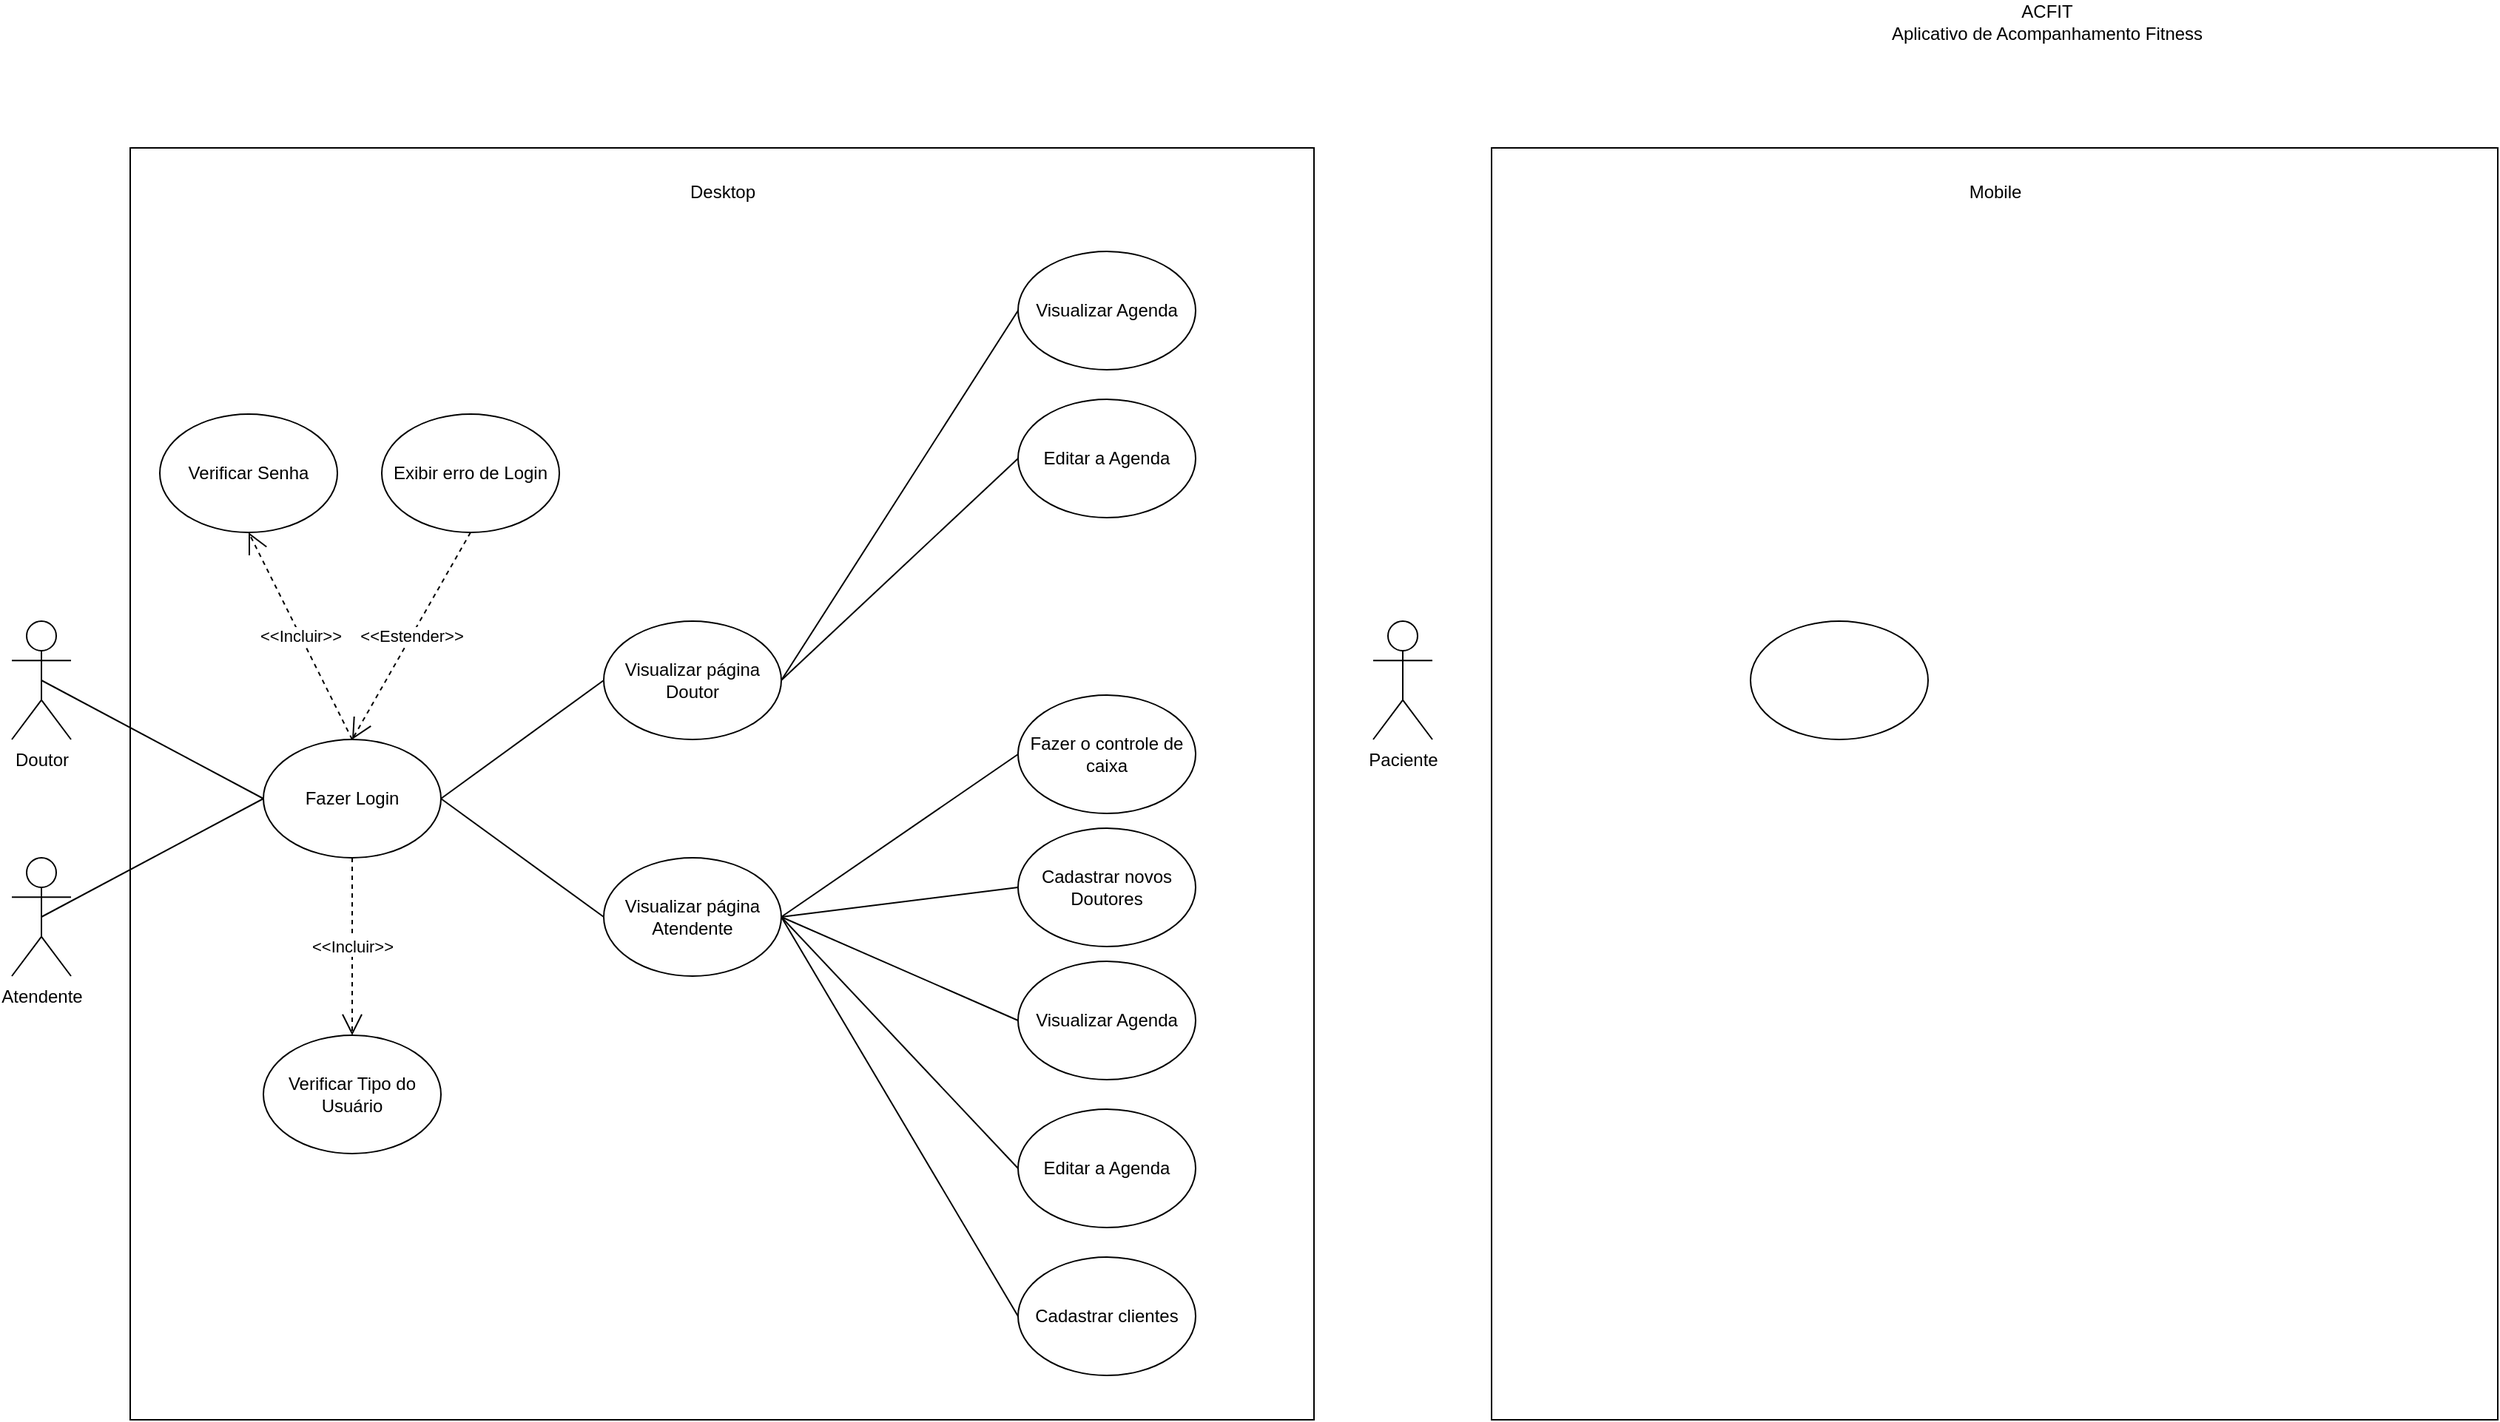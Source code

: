 <mxfile version="15.5.2" type="github">
  <diagram name="Page-1" id="0783ab3e-0a74-02c8-0abd-f7b4e66b4bec">
    <mxGraphModel dx="1038" dy="1647" grid="1" gridSize="10" guides="1" tooltips="1" connect="1" arrows="1" fold="1" page="1" pageScale="1" pageWidth="850" pageHeight="1100" background="none" math="0" shadow="0">
      <root>
        <mxCell id="0" />
        <mxCell id="1" parent="0" />
        <mxCell id="_-Kw2KSfdPKbc4KW5EaQ-1" value="" style="html=1;" parent="1" vertex="1">
          <mxGeometry x="120" y="40" width="800" height="860" as="geometry" />
        </mxCell>
        <mxCell id="_-Kw2KSfdPKbc4KW5EaQ-2" value="ACFIT&lt;br&gt;Aplicativo de Acompanhamento Fitness" style="text;html=1;resizable=0;autosize=1;align=center;verticalAlign=middle;points=[];fillColor=none;strokeColor=none;rounded=0;" parent="1" vertex="1">
          <mxGeometry x="1300" y="-60" width="230" height="30" as="geometry" />
        </mxCell>
        <mxCell id="_-Kw2KSfdPKbc4KW5EaQ-3" value="Doutor" style="shape=umlActor;verticalLabelPosition=bottom;verticalAlign=top;html=1;outlineConnect=0;" parent="1" vertex="1">
          <mxGeometry x="40" y="360" width="40" height="80" as="geometry" />
        </mxCell>
        <mxCell id="_-Kw2KSfdPKbc4KW5EaQ-7" value="Fazer Login" style="ellipse;whiteSpace=wrap;html=1;" parent="1" vertex="1">
          <mxGeometry x="210" y="440" width="120" height="80" as="geometry" />
        </mxCell>
        <mxCell id="_-Kw2KSfdPKbc4KW5EaQ-9" value="Visualizar Agenda&lt;span style=&quot;color: rgba(0 , 0 , 0 , 0) ; font-family: monospace ; font-size: 0px&quot;&gt;%3CmxGraphModel%3E%3Croot%3E%3CmxCell%20id%3D%220%22%2F%3E%3CmxCell%20id%3D%221%22%20parent%3D%220%22%2F%3E%3CmxCell%20id%3D%222%22%20value%3D%22Login%22%20style%3D%22text%3Bhtml%3D1%3Bresizable%3D0%3Bautosize%3D1%3Balign%3Dcenter%3BverticalAlign%3Dmiddle%3Bpoints%3D%5B%5D%3BfillColor%3Dnone%3BstrokeColor%3Dnone%3Brounded%3D0%3B%22%20vertex%3D%221%22%20parent%3D%221%22%3E%3CmxGeometry%20x%3D%22245%22%20y%3D%22270%22%20width%3D%2250%22%20height%3D%2220%22%20as%3D%22geometry%22%2F%3E%3C%2FmxCell%3E%3C%2Froot%3E%3C%2FmxGraphModel%3E&lt;/span&gt;" style="ellipse;whiteSpace=wrap;html=1;" parent="1" vertex="1">
          <mxGeometry x="720" y="590" width="120" height="80" as="geometry" />
        </mxCell>
        <mxCell id="_-Kw2KSfdPKbc4KW5EaQ-11" value="&lt;span style=&quot;font-weight: normal&quot;&gt;Cadastrar clientes&lt;span style=&quot;color: rgba(0 , 0 , 0 , 0) ; font-family: monospace ; font-size: 0px&quot;&gt;mxGraphModelas%3E%3Croot%3E%3CmxCell%20id%3D%220%22%2F%3E%3CmxCell%20id%3D%221%22%20parent%3D%220%22%2F%3E%3CmxCell%20id%3D%222%22%20value%3D%22Login%22%20style%3D%22text%3Bhtml%3D1%3Bresizable%3D0%3Bautosize%3D1%3Balign%3Dcenter%3BverticalAlign%3Dmiddle%3Bpoints%3D%5B%5D%3BfillColor%3Dnone%3BstrokeColor%3Dnone%3Brounded%3D0%3B%22%20vertex%3D%221%22%20parent%3D%221%22%3E%3CmxGeometry%20x%3D%22245%22%20y%3D%22270%22%20width%3D%2250%22%20height%3D%2220%22%20as%3D%22geometry%22%2F%3E%3C%2FmxCell%3E%3C%2Froot%3E%3C%2FmxGraphModel%3E&lt;/span&gt;&lt;/span&gt;" style="ellipse;whiteSpace=wrap;html=1;fontStyle=1" parent="1" vertex="1">
          <mxGeometry x="720" y="790" width="120" height="80" as="geometry" />
        </mxCell>
        <mxCell id="_-Kw2KSfdPKbc4KW5EaQ-12" value="&lt;span style=&quot;font-weight: 400&quot;&gt;Editar a Agenda&lt;/span&gt;" style="ellipse;whiteSpace=wrap;html=1;fontStyle=1" parent="1" vertex="1">
          <mxGeometry x="720" y="690" width="120" height="80" as="geometry" />
        </mxCell>
        <mxCell id="_-Kw2KSfdPKbc4KW5EaQ-13" value="&lt;span style=&quot;font-weight: 400&quot;&gt;Fazer o controle de caixa&lt;/span&gt;" style="ellipse;whiteSpace=wrap;html=1;fontStyle=1" parent="1" vertex="1">
          <mxGeometry x="720" y="410" width="120" height="80" as="geometry" />
        </mxCell>
        <mxCell id="_-Kw2KSfdPKbc4KW5EaQ-14" value="Verificar Senha" style="ellipse;whiteSpace=wrap;html=1;" parent="1" vertex="1">
          <mxGeometry x="140" y="220" width="120" height="80" as="geometry" />
        </mxCell>
        <mxCell id="_-Kw2KSfdPKbc4KW5EaQ-15" value="Exibir erro de Login" style="ellipse;whiteSpace=wrap;html=1;" parent="1" vertex="1">
          <mxGeometry x="290" y="220" width="120" height="80" as="geometry" />
        </mxCell>
        <mxCell id="_-Kw2KSfdPKbc4KW5EaQ-16" value="Cadastrar novos Doutores" style="ellipse;whiteSpace=wrap;html=1;" parent="1" vertex="1">
          <mxGeometry x="720" y="500" width="120" height="80" as="geometry" />
        </mxCell>
        <mxCell id="_-Kw2KSfdPKbc4KW5EaQ-24" value="" style="endArrow=none;html=1;rounded=0;entryX=0;entryY=0.5;entryDx=0;entryDy=0;exitX=0.5;exitY=0.5;exitDx=0;exitDy=0;exitPerimeter=0;" parent="1" source="_-Kw2KSfdPKbc4KW5EaQ-3" target="_-Kw2KSfdPKbc4KW5EaQ-7" edge="1">
          <mxGeometry width="50" height="50" relative="1" as="geometry">
            <mxPoint x="580" y="520" as="sourcePoint" />
            <mxPoint x="630" y="470" as="targetPoint" />
          </mxGeometry>
        </mxCell>
        <mxCell id="_-Kw2KSfdPKbc4KW5EaQ-30" value="&amp;lt;&amp;lt;Incluir&amp;gt;&amp;gt;" style="endArrow=open;endSize=12;dashed=1;html=1;rounded=0;entryX=0.5;entryY=1;entryDx=0;entryDy=0;exitX=0.5;exitY=0;exitDx=0;exitDy=0;" parent="1" source="_-Kw2KSfdPKbc4KW5EaQ-7" target="_-Kw2KSfdPKbc4KW5EaQ-14" edge="1">
          <mxGeometry width="160" relative="1" as="geometry">
            <mxPoint x="520" y="530" as="sourcePoint" />
            <mxPoint x="680" y="530" as="targetPoint" />
          </mxGeometry>
        </mxCell>
        <mxCell id="_-Kw2KSfdPKbc4KW5EaQ-31" value="&amp;lt;&amp;lt;Estender&amp;gt;&amp;gt;" style="endArrow=open;endSize=12;dashed=1;html=1;rounded=0;entryX=0.5;entryY=0;entryDx=0;entryDy=0;exitX=0.5;exitY=1;exitDx=0;exitDy=0;" parent="1" source="_-Kw2KSfdPKbc4KW5EaQ-15" target="_-Kw2KSfdPKbc4KW5EaQ-7" edge="1">
          <mxGeometry width="160" relative="1" as="geometry">
            <mxPoint x="520" y="530" as="sourcePoint" />
            <mxPoint x="680" y="530" as="targetPoint" />
          </mxGeometry>
        </mxCell>
        <mxCell id="_-Kw2KSfdPKbc4KW5EaQ-42" value="" style="endArrow=none;html=1;rounded=0;exitX=1;exitY=0.5;exitDx=0;exitDy=0;entryX=0;entryY=0.5;entryDx=0;entryDy=0;" parent="1" source="_-Kw2KSfdPKbc4KW5EaQ-7" target="_-Kw2KSfdPKbc4KW5EaQ-43" edge="1">
          <mxGeometry width="50" height="50" relative="1" as="geometry">
            <mxPoint x="340" y="399" as="sourcePoint" />
            <mxPoint x="500" y="399" as="targetPoint" />
          </mxGeometry>
        </mxCell>
        <mxCell id="_-Kw2KSfdPKbc4KW5EaQ-43" value="Visualizar página Doutor" style="ellipse;whiteSpace=wrap;html=1;" parent="1" vertex="1">
          <mxGeometry x="440" y="360" width="120" height="80" as="geometry" />
        </mxCell>
        <mxCell id="_-Kw2KSfdPKbc4KW5EaQ-44" value="Visualizar página Atendente" style="ellipse;whiteSpace=wrap;html=1;" parent="1" vertex="1">
          <mxGeometry x="440" y="520" width="120" height="80" as="geometry" />
        </mxCell>
        <mxCell id="_-Kw2KSfdPKbc4KW5EaQ-45" value="" style="endArrow=none;html=1;rounded=0;exitX=1;exitY=0.5;exitDx=0;exitDy=0;entryX=0;entryY=0.5;entryDx=0;entryDy=0;" parent="1" source="_-Kw2KSfdPKbc4KW5EaQ-7" target="_-Kw2KSfdPKbc4KW5EaQ-44" edge="1">
          <mxGeometry width="50" height="50" relative="1" as="geometry">
            <mxPoint x="340" y="410" as="sourcePoint" />
            <mxPoint x="460" y="360" as="targetPoint" />
          </mxGeometry>
        </mxCell>
        <mxCell id="_-Kw2KSfdPKbc4KW5EaQ-48" value="" style="endArrow=none;html=1;rounded=0;exitX=1;exitY=0.5;exitDx=0;exitDy=0;entryX=0;entryY=0.5;entryDx=0;entryDy=0;" parent="1" source="_-Kw2KSfdPKbc4KW5EaQ-44" target="_-Kw2KSfdPKbc4KW5EaQ-13" edge="1">
          <mxGeometry width="50" height="50" relative="1" as="geometry">
            <mxPoint x="340" y="410" as="sourcePoint" />
            <mxPoint x="460" y="460" as="targetPoint" />
          </mxGeometry>
        </mxCell>
        <mxCell id="_-Kw2KSfdPKbc4KW5EaQ-49" value="" style="endArrow=none;html=1;rounded=0;exitX=1;exitY=0.5;exitDx=0;exitDy=0;entryX=0;entryY=0.5;entryDx=0;entryDy=0;" parent="1" source="_-Kw2KSfdPKbc4KW5EaQ-44" target="_-Kw2KSfdPKbc4KW5EaQ-16" edge="1">
          <mxGeometry width="50" height="50" relative="1" as="geometry">
            <mxPoint x="580" y="460" as="sourcePoint" />
            <mxPoint x="630.0" y="460" as="targetPoint" />
          </mxGeometry>
        </mxCell>
        <mxCell id="_-Kw2KSfdPKbc4KW5EaQ-50" value="Visualizar Agenda&lt;span style=&quot;color: rgba(0 , 0 , 0 , 0) ; font-family: monospace ; font-size: 0px&quot;&gt;%3CmxGraphModel%3E%3Croot%3E%3CmxCell%20id%3D%220%22%2F%3E%3CmxCell%20id%3D%221%22%20parent%3D%220%22%2F%3E%3CmxCell%20id%3D%222%22%20value%3D%22Login%22%20style%3D%22text%3Bhtml%3D1%3Bresizable%3D0%3Bautosize%3D1%3Balign%3Dcenter%3BverticalAlign%3Dmiddle%3Bpoints%3D%5B%5D%3BfillColor%3Dnone%3BstrokeColor%3Dnone%3Brounded%3D0%3B%22%20vertex%3D%221%22%20parent%3D%221%22%3E%3CmxGeometry%20x%3D%22245%22%20y%3D%22270%22%20width%3D%2250%22%20height%3D%2220%22%20as%3D%22geometry%22%2F%3E%3C%2FmxCell%3E%3C%2Froot%3E%3C%2FmxGraphModel%3E&lt;/span&gt;" style="ellipse;whiteSpace=wrap;html=1;" parent="1" vertex="1">
          <mxGeometry x="720" y="110" width="120" height="80" as="geometry" />
        </mxCell>
        <mxCell id="_-Kw2KSfdPKbc4KW5EaQ-52" value="&lt;span style=&quot;font-weight: 400&quot;&gt;Editar a Agenda&lt;/span&gt;" style="ellipse;whiteSpace=wrap;html=1;fontStyle=1" parent="1" vertex="1">
          <mxGeometry x="720" y="210" width="120" height="80" as="geometry" />
        </mxCell>
        <mxCell id="_-Kw2KSfdPKbc4KW5EaQ-53" value="" style="endArrow=none;html=1;rounded=0;exitX=1;exitY=0.5;exitDx=0;exitDy=0;entryX=0;entryY=0.5;entryDx=0;entryDy=0;" parent="1" source="_-Kw2KSfdPKbc4KW5EaQ-44" target="_-Kw2KSfdPKbc4KW5EaQ-9" edge="1">
          <mxGeometry width="50" height="50" relative="1" as="geometry">
            <mxPoint x="580" y="460" as="sourcePoint" />
            <mxPoint x="630.0" y="550" as="targetPoint" />
          </mxGeometry>
        </mxCell>
        <mxCell id="_-Kw2KSfdPKbc4KW5EaQ-54" value="" style="endArrow=none;html=1;rounded=0;exitX=1;exitY=0.5;exitDx=0;exitDy=0;entryX=0;entryY=0.5;entryDx=0;entryDy=0;" parent="1" source="_-Kw2KSfdPKbc4KW5EaQ-44" target="_-Kw2KSfdPKbc4KW5EaQ-12" edge="1">
          <mxGeometry width="50" height="50" relative="1" as="geometry">
            <mxPoint x="580" y="460" as="sourcePoint" />
            <mxPoint x="630.0" y="640" as="targetPoint" />
          </mxGeometry>
        </mxCell>
        <mxCell id="_-Kw2KSfdPKbc4KW5EaQ-55" value="" style="endArrow=none;html=1;rounded=0;exitX=1;exitY=0.5;exitDx=0;exitDy=0;entryX=0;entryY=0.5;entryDx=0;entryDy=0;" parent="1" source="_-Kw2KSfdPKbc4KW5EaQ-44" target="_-Kw2KSfdPKbc4KW5EaQ-11" edge="1">
          <mxGeometry width="50" height="50" relative="1" as="geometry">
            <mxPoint x="580" y="460" as="sourcePoint" />
            <mxPoint x="630.0" y="740.0" as="targetPoint" />
          </mxGeometry>
        </mxCell>
        <mxCell id="_-Kw2KSfdPKbc4KW5EaQ-57" value="" style="endArrow=none;html=1;rounded=0;exitX=1;exitY=0.5;exitDx=0;exitDy=0;entryX=0;entryY=0.5;entryDx=0;entryDy=0;" parent="1" source="_-Kw2KSfdPKbc4KW5EaQ-43" target="_-Kw2KSfdPKbc4KW5EaQ-52" edge="1">
          <mxGeometry width="50" height="50" relative="1" as="geometry">
            <mxPoint x="580" y="360" as="sourcePoint" />
            <mxPoint x="630.0" y="360" as="targetPoint" />
          </mxGeometry>
        </mxCell>
        <mxCell id="_-Kw2KSfdPKbc4KW5EaQ-58" value="" style="endArrow=none;html=1;rounded=0;entryX=0;entryY=0.5;entryDx=0;entryDy=0;exitX=1;exitY=0.5;exitDx=0;exitDy=0;" parent="1" source="_-Kw2KSfdPKbc4KW5EaQ-43" target="_-Kw2KSfdPKbc4KW5EaQ-50" edge="1">
          <mxGeometry width="50" height="50" relative="1" as="geometry">
            <mxPoint x="570" y="350" as="sourcePoint" />
            <mxPoint x="630.0" y="260" as="targetPoint" />
          </mxGeometry>
        </mxCell>
        <mxCell id="_-Kw2KSfdPKbc4KW5EaQ-65" value="Atendente" style="shape=umlActor;verticalLabelPosition=bottom;verticalAlign=top;html=1;outlineConnect=0;" parent="1" vertex="1">
          <mxGeometry x="40" y="520" width="40" height="80" as="geometry" />
        </mxCell>
        <mxCell id="_-Kw2KSfdPKbc4KW5EaQ-67" value="" style="endArrow=none;html=1;rounded=0;entryX=0;entryY=0.5;entryDx=0;entryDy=0;exitX=0.5;exitY=0.5;exitDx=0;exitDy=0;exitPerimeter=0;" parent="1" source="_-Kw2KSfdPKbc4KW5EaQ-65" target="_-Kw2KSfdPKbc4KW5EaQ-7" edge="1">
          <mxGeometry width="50" height="50" relative="1" as="geometry">
            <mxPoint x="70" y="560" as="sourcePoint" />
            <mxPoint x="220.0" y="550" as="targetPoint" />
          </mxGeometry>
        </mxCell>
        <mxCell id="_-Kw2KSfdPKbc4KW5EaQ-73" value="Verificar Tipo do Usuário" style="ellipse;whiteSpace=wrap;html=1;" parent="1" vertex="1">
          <mxGeometry x="210" y="640" width="120" height="80" as="geometry" />
        </mxCell>
        <mxCell id="_-Kw2KSfdPKbc4KW5EaQ-74" value="&amp;lt;&amp;lt;Incluir&amp;gt;&amp;gt;" style="endArrow=open;endSize=12;dashed=1;html=1;rounded=0;entryX=0.5;entryY=0;entryDx=0;entryDy=0;exitX=0.5;exitY=1;exitDx=0;exitDy=0;" parent="1" source="_-Kw2KSfdPKbc4KW5EaQ-7" target="_-Kw2KSfdPKbc4KW5EaQ-73" edge="1">
          <mxGeometry width="160" relative="1" as="geometry">
            <mxPoint x="280" y="450" as="sourcePoint" />
            <mxPoint x="210" y="310" as="targetPoint" />
          </mxGeometry>
        </mxCell>
        <mxCell id="mXlY7KT_1s7woqYxaAOp-3" value="Desktop" style="text;html=1;resizable=0;autosize=1;align=center;verticalAlign=middle;points=[];fillColor=none;strokeColor=none;rounded=0;" vertex="1" parent="1">
          <mxGeometry x="490" y="60" width="60" height="20" as="geometry" />
        </mxCell>
        <mxCell id="mXlY7KT_1s7woqYxaAOp-4" value="" style="verticalLabelPosition=bottom;verticalAlign=top;html=1;shape=mxgraph.basic.rect;fillColor2=none;strokeWidth=1;size=20;indent=5;" vertex="1" parent="1">
          <mxGeometry x="1040" y="40" width="680" height="860" as="geometry" />
        </mxCell>
        <mxCell id="mXlY7KT_1s7woqYxaAOp-5" value="Mobile" style="text;html=1;resizable=0;autosize=1;align=center;verticalAlign=middle;points=[];fillColor=none;strokeColor=none;rounded=0;" vertex="1" parent="1">
          <mxGeometry x="1355" y="60" width="50" height="20" as="geometry" />
        </mxCell>
        <mxCell id="mXlY7KT_1s7woqYxaAOp-6" value="Paciente" style="shape=umlActor;verticalLabelPosition=bottom;verticalAlign=top;html=1;outlineConnect=0;" vertex="1" parent="1">
          <mxGeometry x="960" y="360" width="40" height="80" as="geometry" />
        </mxCell>
        <mxCell id="mXlY7KT_1s7woqYxaAOp-7" value="" style="ellipse;whiteSpace=wrap;html=1;" vertex="1" parent="1">
          <mxGeometry x="1215" y="360" width="120" height="80" as="geometry" />
        </mxCell>
      </root>
    </mxGraphModel>
  </diagram>
</mxfile>
